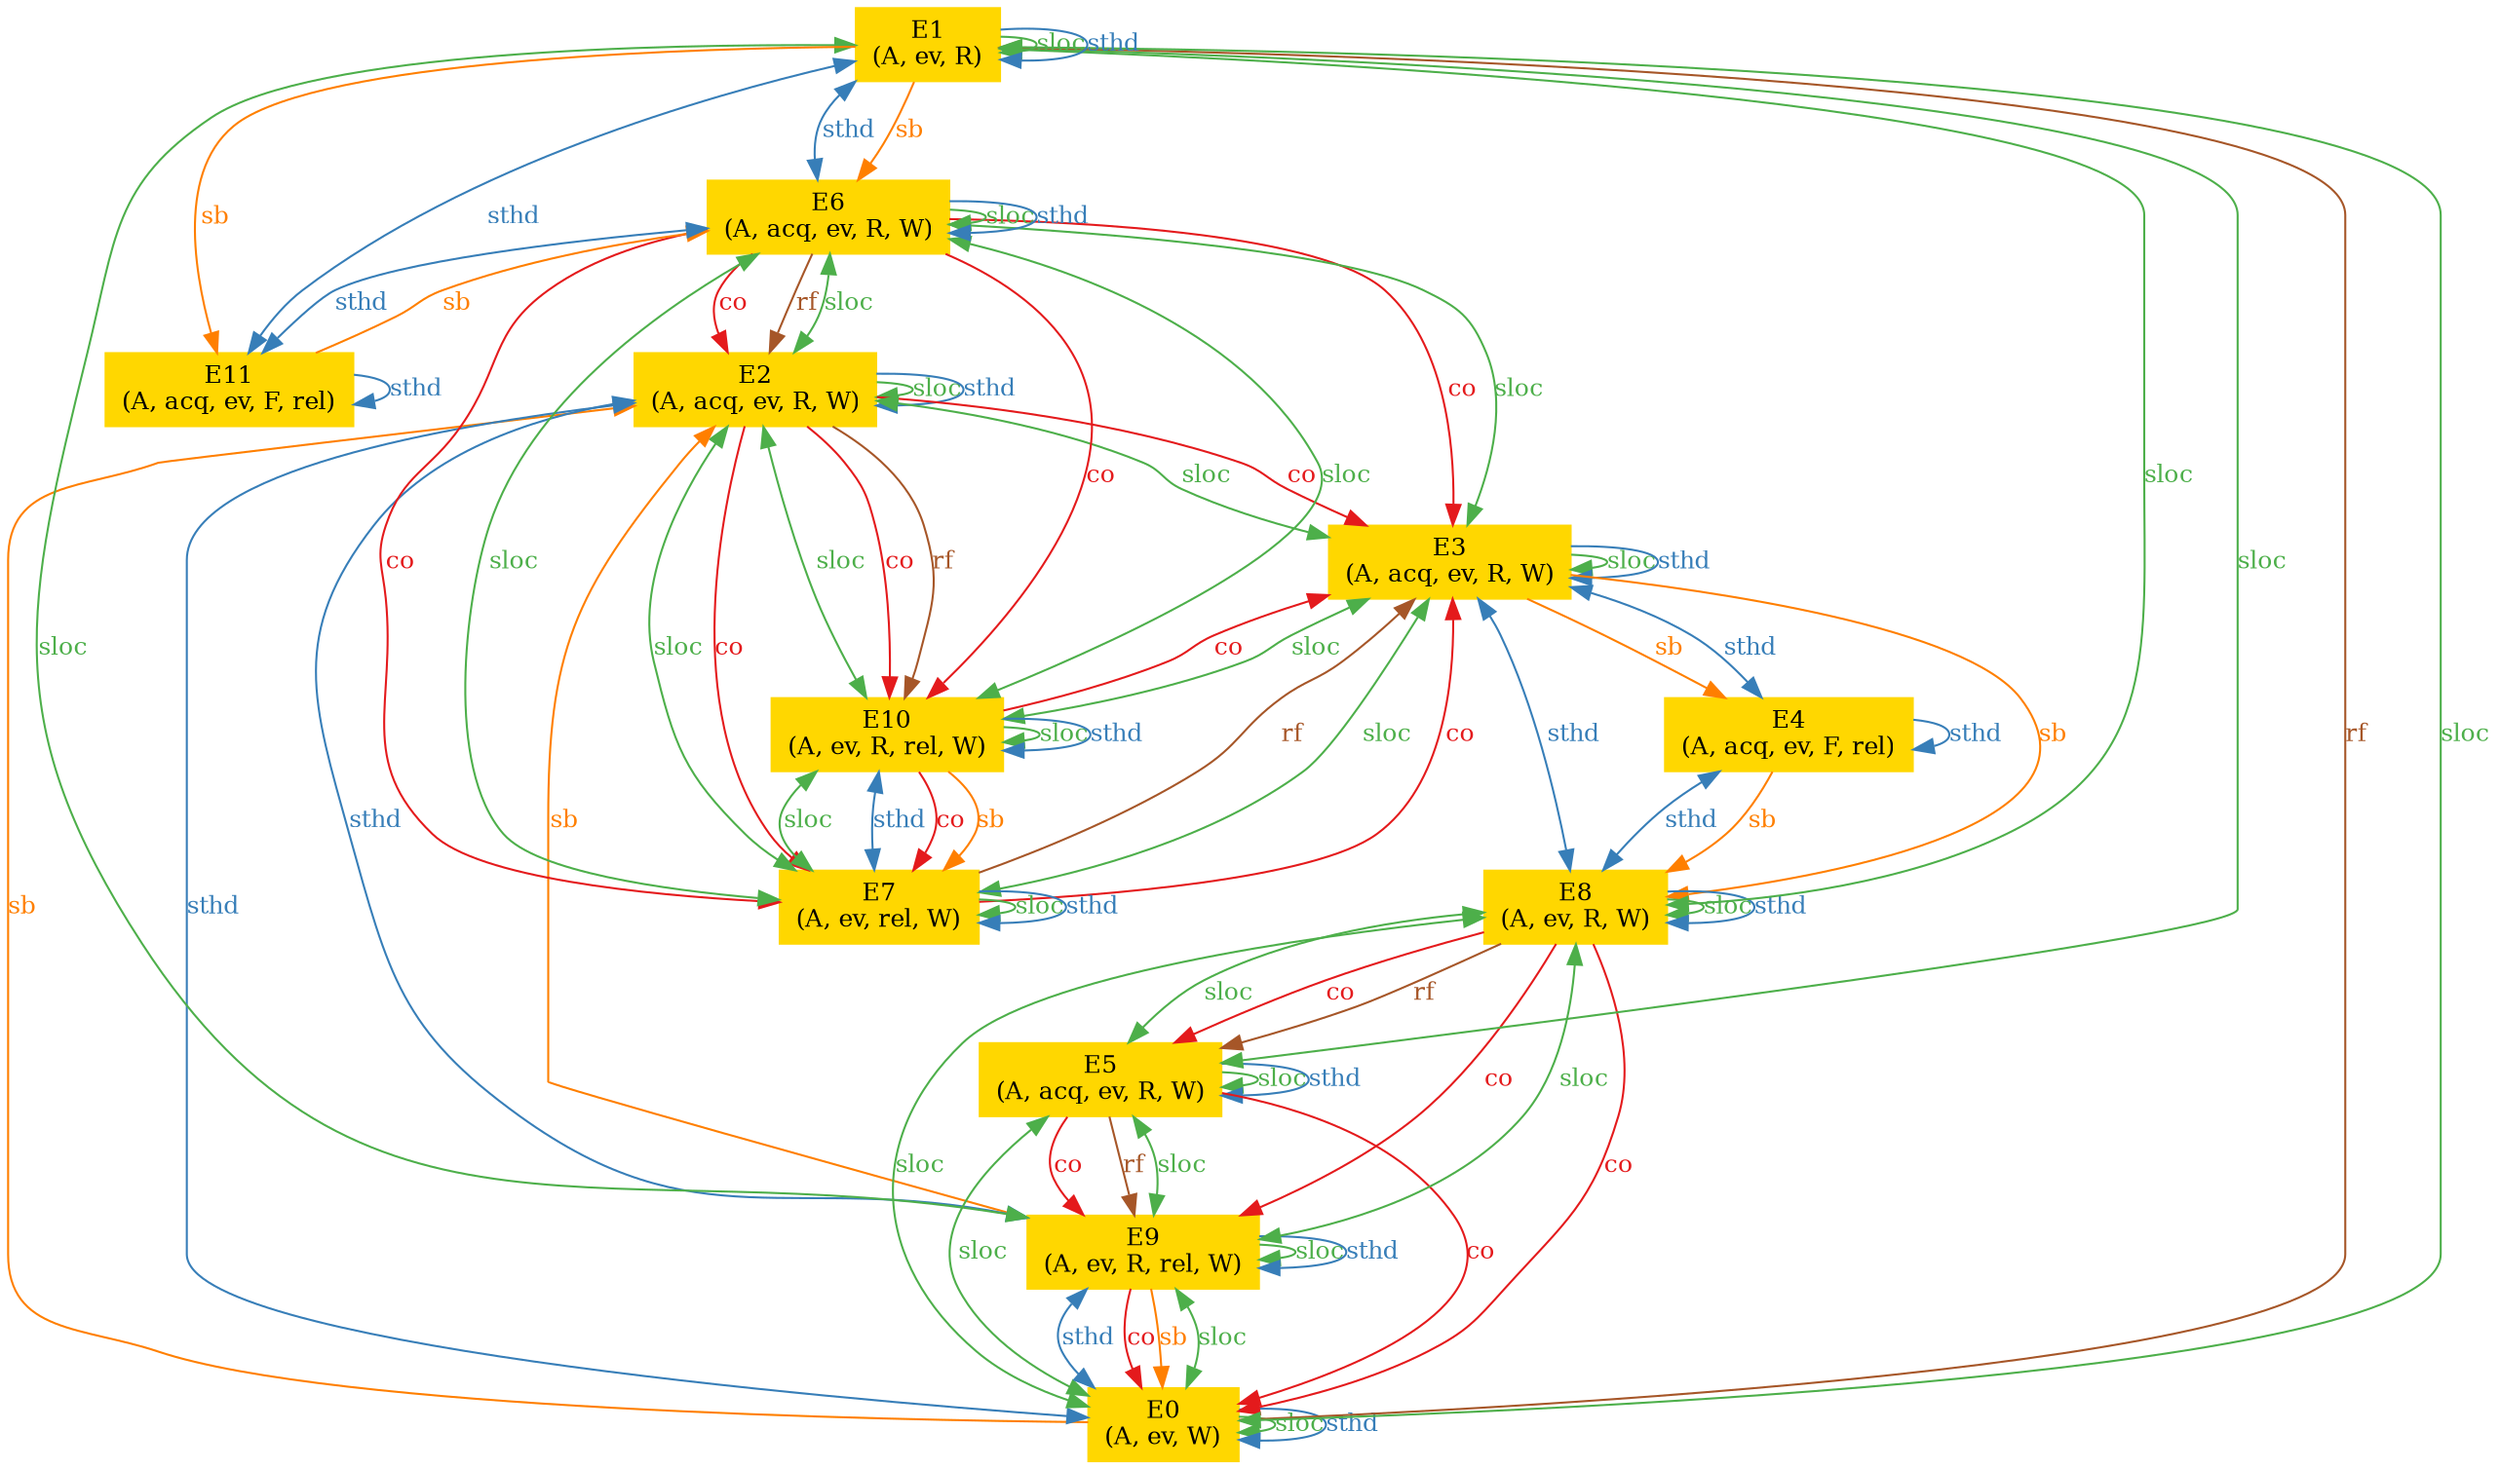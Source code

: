 digraph "graph" {
graph [fontsize=12]
node [fontsize=12]
edge [fontsize=12]
rankdir=TB;
"N9" -> "N8" [uuid = "<E2, E3>", color = "#e41a1c", fontcolor = "#e41a1c", style = "solid", label = "co", dir = "forward", weight = "1"]
"N9" -> "N2" [uuid = "<E2, E7>", color = "#e41a1c", fontcolor = "#e41a1c", style = "solid", label = "co", dir = "forward", weight = "1"]
"N9" -> "N3" [uuid = "<E2, E10>", color = "#e41a1c", fontcolor = "#e41a1c", style = "solid", label = "co", dir = "forward", weight = "1"]
"N5" -> "N1" [uuid = "<E5, E0>", color = "#e41a1c", fontcolor = "#e41a1c", style = "solid", label = "co", dir = "forward", weight = "1"]
"N5" -> "N4" [uuid = "<E5, E9>", color = "#e41a1c", fontcolor = "#e41a1c", style = "solid", label = "co", dir = "forward", weight = "1"]
"N10" -> "N9" [uuid = "<E6, E2>", color = "#e41a1c", fontcolor = "#e41a1c", style = "solid", label = "co", dir = "forward", weight = "1"]
"N10" -> "N8" [uuid = "<E6, E3>", color = "#e41a1c", fontcolor = "#e41a1c", style = "solid", label = "co", dir = "forward", weight = "1"]
"N10" -> "N2" [uuid = "<E6, E7>", color = "#e41a1c", fontcolor = "#e41a1c", style = "solid", label = "co", dir = "forward", weight = "1"]
"N10" -> "N3" [uuid = "<E6, E10>", color = "#e41a1c", fontcolor = "#e41a1c", style = "solid", label = "co", dir = "forward", weight = "1"]
"N8" -> "N2" [uuid = "<E7, E3>", color = "#e41a1c", fontcolor = "#e41a1c", style = "solid", label = "co", dir = "back", weight = "1"]
"N6" -> "N1" [uuid = "<E8, E0>", color = "#e41a1c", fontcolor = "#e41a1c", style = "solid", label = "co", dir = "forward", weight = "1"]
"N6" -> "N5" [uuid = "<E8, E5>", color = "#e41a1c", fontcolor = "#e41a1c", style = "solid", label = "co", dir = "forward", weight = "1"]
"N6" -> "N4" [uuid = "<E8, E9>", color = "#e41a1c", fontcolor = "#e41a1c", style = "solid", label = "co", dir = "forward", weight = "1"]
"N4" -> "N1" [uuid = "<E9, E0>", color = "#e41a1c", fontcolor = "#e41a1c", style = "solid", label = "co", dir = "forward", weight = "1"]
"N8" -> "N3" [uuid = "<E10, E3>", color = "#e41a1c", fontcolor = "#e41a1c", style = "solid", label = "co", dir = "back", weight = "1"]
"N3" -> "N2" [uuid = "<E10, E7>", color = "#e41a1c", fontcolor = "#e41a1c", style = "solid", label = "co", dir = "forward", weight = "1"]
"N11" -> "N1" [uuid = "<E0, E1>", color = "#a65628", fontcolor = "#a65628", style = "solid", label = "rf", dir = "back", weight = "1"]
"N9" -> "N3" [uuid = "<E2, E10>", color = "#a65628", fontcolor = "#a65628", style = "solid", label = "rf", dir = "forward", weight = "1"]
"N5" -> "N4" [uuid = "<E5, E9>", color = "#a65628", fontcolor = "#a65628", style = "solid", label = "rf", dir = "forward", weight = "1"]
"N10" -> "N9" [uuid = "<E6, E2>", color = "#a65628", fontcolor = "#a65628", style = "solid", label = "rf", dir = "forward", weight = "1"]
"N8" -> "N2" [uuid = "<E7, E3>", color = "#a65628", fontcolor = "#a65628", style = "solid", label = "rf", dir = "back", weight = "1"]
"N6" -> "N5" [uuid = "<E8, E5>", color = "#a65628", fontcolor = "#a65628", style = "solid", label = "rf", dir = "forward", weight = "1"]
"N9" -> "N1" [uuid = "<E0, E2>", color = "#ff7f00", fontcolor = "#ff7f00", style = "solid", label = "sb", dir = "back", weight = "1"]
"N11" -> "N10" [uuid = "<E1, E6>", color = "#ff7f00", fontcolor = "#ff7f00", style = "solid", label = "sb", dir = "forward", weight = "1"]
"N11" -> "N0" [uuid = "<E1, E11>", color = "#ff7f00", fontcolor = "#ff7f00", style = "solid", label = "sb", dir = "forward", weight = "1"]
"N8" -> "N7" [uuid = "<E3, E4>", color = "#ff7f00", fontcolor = "#ff7f00", style = "solid", label = "sb", dir = "forward", weight = "1"]
"N8" -> "N6" [uuid = "<E3, E8>", color = "#ff7f00", fontcolor = "#ff7f00", style = "solid", label = "sb", dir = "forward", weight = "1"]
"N7" -> "N6" [uuid = "<E4, E8>", color = "#ff7f00", fontcolor = "#ff7f00", style = "solid", label = "sb", dir = "forward", weight = "1"]
"N4" -> "N1" [uuid = "<E9, E0>", color = "#ff7f00", fontcolor = "#ff7f00", style = "solid", label = "sb", dir = "forward", weight = "1"]
"N9" -> "N4" [uuid = "<E9, E2>", color = "#ff7f00", fontcolor = "#ff7f00", style = "solid", label = "sb", dir = "back", weight = "1"]
"N3" -> "N2" [uuid = "<E10, E7>", color = "#ff7f00", fontcolor = "#ff7f00", style = "solid", label = "sb", dir = "forward", weight = "1"]
"N10" -> "N0" [uuid = "<E11, E6>", color = "#ff7f00", fontcolor = "#ff7f00", style = "solid", label = "sb", dir = "back", weight = "1"]
"N1" -> "N1" [uuid = "<E0, E0>", color = "#4daf4a", fontcolor = "#4daf4a", style = "solid", label = "sloc", dir = "forward", weight = "1"]
"N11" -> "N1" [uuid = "<E0, E1>", color = "#4daf4a", fontcolor = "#4daf4a", style = "solid", label = "sloc", dir = "both", weight = "1"]
"N5" -> "N1" [uuid = "<E0, E5>", color = "#4daf4a", fontcolor = "#4daf4a", style = "solid", label = "sloc", dir = "both", weight = "1"]
"N6" -> "N1" [uuid = "<E0, E8>", color = "#4daf4a", fontcolor = "#4daf4a", style = "solid", label = "sloc", dir = "both", weight = "1"]
"N4" -> "N1" [uuid = "<E0, E9>", color = "#4daf4a", fontcolor = "#4daf4a", style = "solid", label = "sloc", dir = "both", weight = "1"]
"N11" -> "N11" [uuid = "<E1, E1>", color = "#4daf4a", fontcolor = "#4daf4a", style = "solid", label = "sloc", dir = "forward", weight = "1"]
"N11" -> "N5" [uuid = "<E1, E5>", color = "#4daf4a", fontcolor = "#4daf4a", style = "solid", label = "sloc", dir = "both", weight = "1"]
"N11" -> "N6" [uuid = "<E1, E8>", color = "#4daf4a", fontcolor = "#4daf4a", style = "solid", label = "sloc", dir = "both", weight = "1"]
"N11" -> "N4" [uuid = "<E1, E9>", color = "#4daf4a", fontcolor = "#4daf4a", style = "solid", label = "sloc", dir = "both", weight = "1"]
"N9" -> "N9" [uuid = "<E2, E2>", color = "#4daf4a", fontcolor = "#4daf4a", style = "solid", label = "sloc", dir = "forward", weight = "1"]
"N9" -> "N8" [uuid = "<E2, E3>", color = "#4daf4a", fontcolor = "#4daf4a", style = "solid", label = "sloc", dir = "both", weight = "1"]
"N10" -> "N9" [uuid = "<E2, E6>", color = "#4daf4a", fontcolor = "#4daf4a", style = "solid", label = "sloc", dir = "both", weight = "1"]
"N9" -> "N2" [uuid = "<E2, E7>", color = "#4daf4a", fontcolor = "#4daf4a", style = "solid", label = "sloc", dir = "both", weight = "1"]
"N9" -> "N3" [uuid = "<E2, E10>", color = "#4daf4a", fontcolor = "#4daf4a", style = "solid", label = "sloc", dir = "both", weight = "1"]
"N8" -> "N8" [uuid = "<E3, E3>", color = "#4daf4a", fontcolor = "#4daf4a", style = "solid", label = "sloc", dir = "forward", weight = "1"]
"N10" -> "N8" [uuid = "<E3, E6>", color = "#4daf4a", fontcolor = "#4daf4a", style = "solid", label = "sloc", dir = "both", weight = "1"]
"N8" -> "N2" [uuid = "<E3, E7>", color = "#4daf4a", fontcolor = "#4daf4a", style = "solid", label = "sloc", dir = "both", weight = "1"]
"N8" -> "N3" [uuid = "<E3, E10>", color = "#4daf4a", fontcolor = "#4daf4a", style = "solid", label = "sloc", dir = "both", weight = "1"]
"N5" -> "N5" [uuid = "<E5, E5>", color = "#4daf4a", fontcolor = "#4daf4a", style = "solid", label = "sloc", dir = "forward", weight = "1"]
"N6" -> "N5" [uuid = "<E5, E8>", color = "#4daf4a", fontcolor = "#4daf4a", style = "solid", label = "sloc", dir = "both", weight = "1"]
"N5" -> "N4" [uuid = "<E5, E9>", color = "#4daf4a", fontcolor = "#4daf4a", style = "solid", label = "sloc", dir = "both", weight = "1"]
"N10" -> "N10" [uuid = "<E6, E6>", color = "#4daf4a", fontcolor = "#4daf4a", style = "solid", label = "sloc", dir = "forward", weight = "1"]
"N10" -> "N2" [uuid = "<E6, E7>", color = "#4daf4a", fontcolor = "#4daf4a", style = "solid", label = "sloc", dir = "both", weight = "1"]
"N10" -> "N3" [uuid = "<E6, E10>", color = "#4daf4a", fontcolor = "#4daf4a", style = "solid", label = "sloc", dir = "both", weight = "1"]
"N2" -> "N2" [uuid = "<E7, E7>", color = "#4daf4a", fontcolor = "#4daf4a", style = "solid", label = "sloc", dir = "forward", weight = "1"]
"N3" -> "N2" [uuid = "<E7, E10>", color = "#4daf4a", fontcolor = "#4daf4a", style = "solid", label = "sloc", dir = "both", weight = "1"]
"N6" -> "N6" [uuid = "<E8, E8>", color = "#4daf4a", fontcolor = "#4daf4a", style = "solid", label = "sloc", dir = "forward", weight = "1"]
"N6" -> "N4" [uuid = "<E8, E9>", color = "#4daf4a", fontcolor = "#4daf4a", style = "solid", label = "sloc", dir = "both", weight = "1"]
"N4" -> "N4" [uuid = "<E9, E9>", color = "#4daf4a", fontcolor = "#4daf4a", style = "solid", label = "sloc", dir = "forward", weight = "1"]
"N3" -> "N3" [uuid = "<E10, E10>", color = "#4daf4a", fontcolor = "#4daf4a", style = "solid", label = "sloc", dir = "forward", weight = "1"]
"N1" -> "N1" [uuid = "<E0, E0>", color = "#377eb8", fontcolor = "#377eb8", style = "solid", label = "sthd", dir = "forward", weight = "1"]
"N9" -> "N1" [uuid = "<E0, E2>", color = "#377eb8", fontcolor = "#377eb8", style = "solid", label = "sthd", dir = "both", weight = "1"]
"N4" -> "N1" [uuid = "<E0, E9>", color = "#377eb8", fontcolor = "#377eb8", style = "solid", label = "sthd", dir = "both", weight = "1"]
"N11" -> "N11" [uuid = "<E1, E1>", color = "#377eb8", fontcolor = "#377eb8", style = "solid", label = "sthd", dir = "forward", weight = "1"]
"N11" -> "N10" [uuid = "<E1, E6>", color = "#377eb8", fontcolor = "#377eb8", style = "solid", label = "sthd", dir = "both", weight = "1"]
"N11" -> "N0" [uuid = "<E1, E11>", color = "#377eb8", fontcolor = "#377eb8", style = "solid", label = "sthd", dir = "both", weight = "1"]
"N9" -> "N9" [uuid = "<E2, E2>", color = "#377eb8", fontcolor = "#377eb8", style = "solid", label = "sthd", dir = "forward", weight = "1"]
"N9" -> "N4" [uuid = "<E2, E9>", color = "#377eb8", fontcolor = "#377eb8", style = "solid", label = "sthd", dir = "both", weight = "1"]
"N8" -> "N8" [uuid = "<E3, E3>", color = "#377eb8", fontcolor = "#377eb8", style = "solid", label = "sthd", dir = "forward", weight = "1"]
"N8" -> "N7" [uuid = "<E3, E4>", color = "#377eb8", fontcolor = "#377eb8", style = "solid", label = "sthd", dir = "both", weight = "1"]
"N8" -> "N6" [uuid = "<E3, E8>", color = "#377eb8", fontcolor = "#377eb8", style = "solid", label = "sthd", dir = "both", weight = "1"]
"N7" -> "N7" [uuid = "<E4, E4>", color = "#377eb8", fontcolor = "#377eb8", style = "solid", label = "sthd", dir = "forward", weight = "1"]
"N7" -> "N6" [uuid = "<E4, E8>", color = "#377eb8", fontcolor = "#377eb8", style = "solid", label = "sthd", dir = "both", weight = "1"]
"N5" -> "N5" [uuid = "<E5, E5>", color = "#377eb8", fontcolor = "#377eb8", style = "solid", label = "sthd", dir = "forward", weight = "1"]
"N10" -> "N10" [uuid = "<E6, E6>", color = "#377eb8", fontcolor = "#377eb8", style = "solid", label = "sthd", dir = "forward", weight = "1"]
"N10" -> "N0" [uuid = "<E6, E11>", color = "#377eb8", fontcolor = "#377eb8", style = "solid", label = "sthd", dir = "both", weight = "1"]
"N2" -> "N2" [uuid = "<E7, E7>", color = "#377eb8", fontcolor = "#377eb8", style = "solid", label = "sthd", dir = "forward", weight = "1"]
"N3" -> "N2" [uuid = "<E7, E10>", color = "#377eb8", fontcolor = "#377eb8", style = "solid", label = "sthd", dir = "both", weight = "1"]
"N6" -> "N6" [uuid = "<E8, E8>", color = "#377eb8", fontcolor = "#377eb8", style = "solid", label = "sthd", dir = "forward", weight = "1"]
"N4" -> "N4" [uuid = "<E9, E9>", color = "#377eb8", fontcolor = "#377eb8", style = "solid", label = "sthd", dir = "forward", weight = "1"]
"N3" -> "N3" [uuid = "<E10, E10>", color = "#377eb8", fontcolor = "#377eb8", style = "solid", label = "sthd", dir = "forward", weight = "1"]
"N0" -> "N0" [uuid = "<E11, E11>", color = "#377eb8", fontcolor = "#377eb8", style = "solid", label = "sthd", dir = "forward", weight = "1"]
"N0" [uuid="E11", label="E11\n(A, acq, ev, F, rel)", color="#ffd700", fontcolor = "#000000", shape = "box", style = "filled, solid"]
"N1" [uuid="E0", label="E0\n(A, ev, W)", color="#ffd700", fontcolor = "#000000", shape = "box", style = "filled, solid"]
"N2" [uuid="E7", label="E7\n(A, ev, rel, W)", color="#ffd700", fontcolor = "#000000", shape = "box", style = "filled, solid"]
"N3" [uuid="E10", label="E10\n(A, ev, R, rel, W)", color="#ffd700", fontcolor = "#000000", shape = "box", style = "filled, solid"]
"N4" [uuid="E9", label="E9\n(A, ev, R, rel, W)", color="#ffd700", fontcolor = "#000000", shape = "box", style = "filled, solid"]
"N5" [uuid="E5", label="E5\n(A, acq, ev, R, W)", color="#ffd700", fontcolor = "#000000", shape = "box", style = "filled, solid"]
"N6" [uuid="E8", label="E8\n(A, ev, R, W)", color="#ffd700", fontcolor = "#000000", shape = "box", style = "filled, solid"]
"N7" [uuid="E4", label="E4\n(A, acq, ev, F, rel)", color="#ffd700", fontcolor = "#000000", shape = "box", style = "filled, solid"]
"N8" [uuid="E3", label="E3\n(A, acq, ev, R, W)", color="#ffd700", fontcolor = "#000000", shape = "box", style = "filled, solid"]
"N9" [uuid="E2", label="E2\n(A, acq, ev, R, W)", color="#ffd700", fontcolor = "#000000", shape = "box", style = "filled, solid"]
"N10" [uuid="E6", label="E6\n(A, acq, ev, R, W)", color="#ffd700", fontcolor = "#000000", shape = "box", style = "filled, solid"]
"N11" [uuid="E1", label="E1\n(A, ev, R)", color="#ffd700", fontcolor = "#000000", shape = "box", style = "filled, solid"]
}
